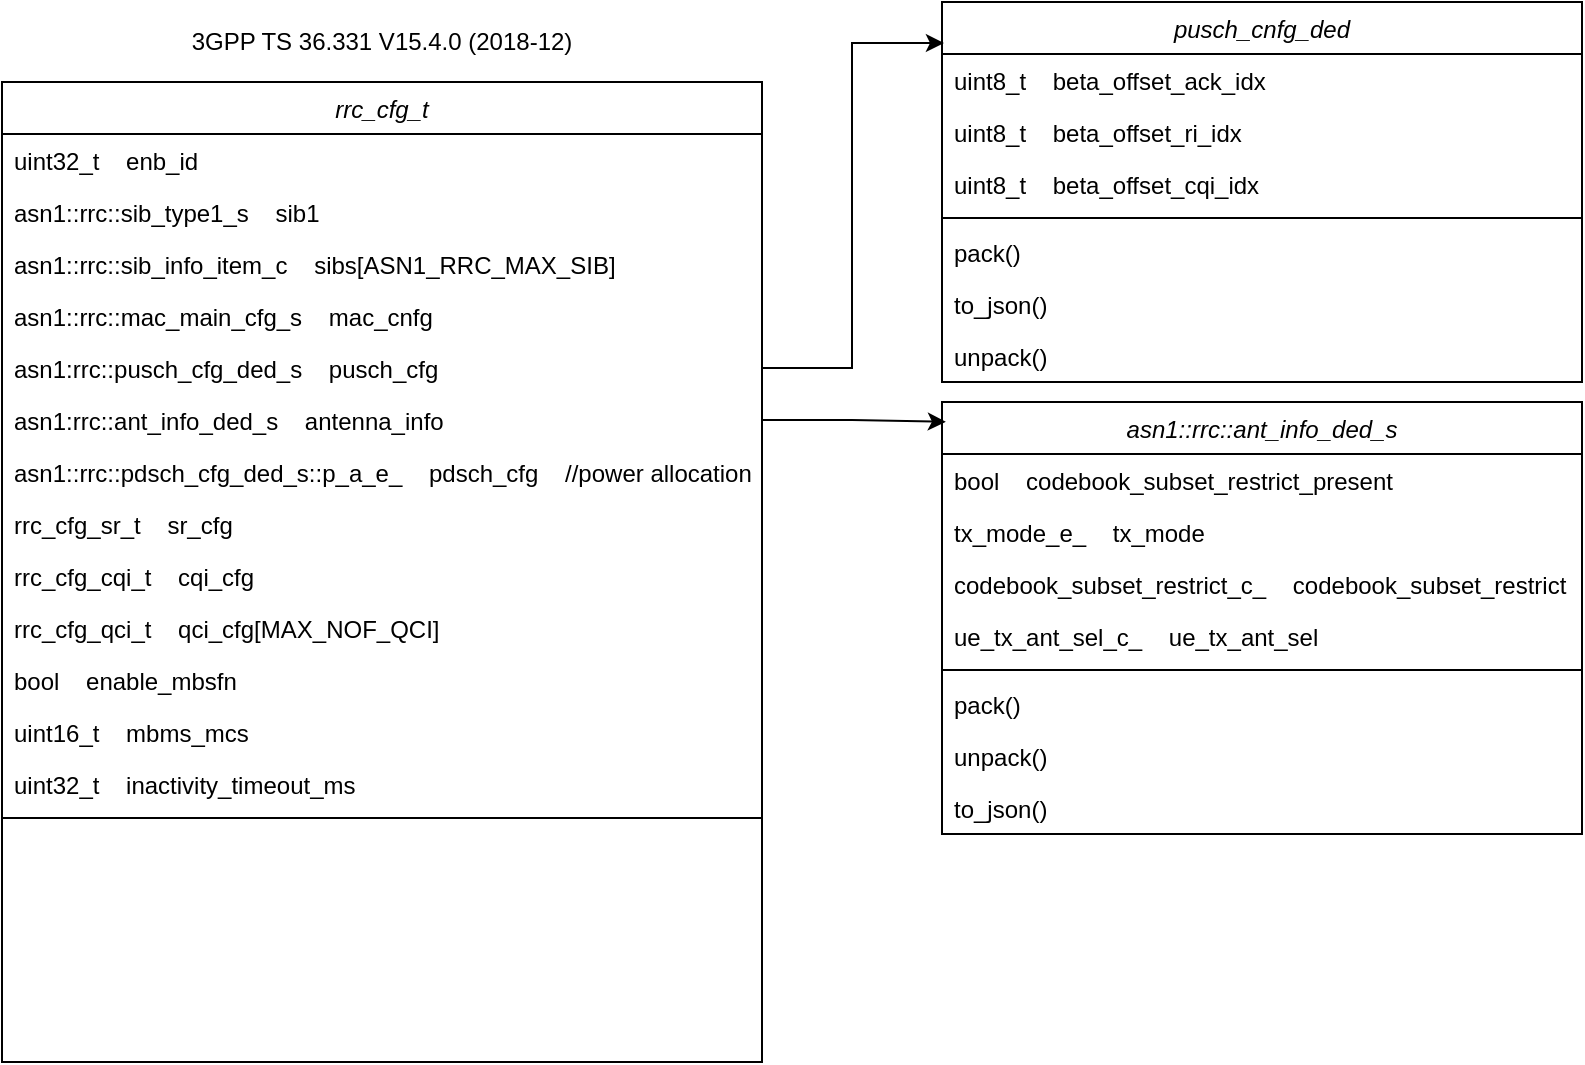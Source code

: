 <mxfile version="15.1.2" type="github">
  <diagram id="C5RBs43oDa-KdzZeNtuy" name="Page-1">
    <mxGraphModel dx="868" dy="590" grid="1" gridSize="10" guides="1" tooltips="1" connect="1" arrows="1" fold="1" page="1" pageScale="1" pageWidth="827" pageHeight="1169" math="0" shadow="0">
      <root>
        <mxCell id="WIyWlLk6GJQsqaUBKTNV-0" />
        <mxCell id="WIyWlLk6GJQsqaUBKTNV-1" parent="WIyWlLk6GJQsqaUBKTNV-0" />
        <mxCell id="zkfFHV4jXpPFQw0GAbJ--0" value="rrc_cfg_t" style="swimlane;fontStyle=2;align=center;verticalAlign=top;childLayout=stackLayout;horizontal=1;startSize=26;horizontalStack=0;resizeParent=1;resizeLast=0;collapsible=1;marginBottom=0;rounded=0;shadow=0;strokeWidth=1;" parent="WIyWlLk6GJQsqaUBKTNV-1" vertex="1">
          <mxGeometry x="160" y="50" width="380" height="490" as="geometry">
            <mxRectangle x="230" y="140" width="160" height="26" as="alternateBounds" />
          </mxGeometry>
        </mxCell>
        <mxCell id="zkfFHV4jXpPFQw0GAbJ--1" value="uint32_t    enb_id" style="text;align=left;verticalAlign=top;spacingLeft=4;spacingRight=4;overflow=hidden;rotatable=0;points=[[0,0.5],[1,0.5]];portConstraint=eastwest;" parent="zkfFHV4jXpPFQw0GAbJ--0" vertex="1">
          <mxGeometry y="26" width="380" height="26" as="geometry" />
        </mxCell>
        <mxCell id="zkfFHV4jXpPFQw0GAbJ--2" value="asn1::rrc::sib_type1_s    sib1" style="text;align=left;verticalAlign=top;spacingLeft=4;spacingRight=4;overflow=hidden;rotatable=0;points=[[0,0.5],[1,0.5]];portConstraint=eastwest;rounded=0;shadow=0;html=0;" parent="zkfFHV4jXpPFQw0GAbJ--0" vertex="1">
          <mxGeometry y="52" width="380" height="26" as="geometry" />
        </mxCell>
        <mxCell id="zkfFHV4jXpPFQw0GAbJ--3" value="asn1::rrc::sib_info_item_c    sibs[ASN1_RRC_MAX_SIB]" style="text;align=left;verticalAlign=top;spacingLeft=4;spacingRight=4;overflow=hidden;rotatable=0;points=[[0,0.5],[1,0.5]];portConstraint=eastwest;rounded=0;shadow=0;html=0;" parent="zkfFHV4jXpPFQw0GAbJ--0" vertex="1">
          <mxGeometry y="78" width="380" height="26" as="geometry" />
        </mxCell>
        <mxCell id="nFH6u634W5SgRfGMAc9s-0" value="asn1::rrc::mac_main_cfg_s    mac_cnfg" style="text;align=left;verticalAlign=top;spacingLeft=4;spacingRight=4;overflow=hidden;rotatable=0;points=[[0,0.5],[1,0.5]];portConstraint=eastwest;rounded=0;shadow=0;html=0;" parent="zkfFHV4jXpPFQw0GAbJ--0" vertex="1">
          <mxGeometry y="104" width="380" height="26" as="geometry" />
        </mxCell>
        <mxCell id="nFH6u634W5SgRfGMAc9s-1" value="asn1:rrc::pusch_cfg_ded_s    pusch_cfg" style="text;align=left;verticalAlign=top;spacingLeft=4;spacingRight=4;overflow=hidden;rotatable=0;points=[[0,0.5],[1,0.5]];portConstraint=eastwest;rounded=0;shadow=0;html=0;" parent="zkfFHV4jXpPFQw0GAbJ--0" vertex="1">
          <mxGeometry y="130" width="380" height="26" as="geometry" />
        </mxCell>
        <mxCell id="YdF03q558E9KKeU0JVHB-0" value="asn1:rrc::ant_info_ded_s    antenna_info" style="text;align=left;verticalAlign=top;spacingLeft=4;spacingRight=4;overflow=hidden;rotatable=0;points=[[0,0.5],[1,0.5]];portConstraint=eastwest;rounded=0;shadow=0;html=0;" parent="zkfFHV4jXpPFQw0GAbJ--0" vertex="1">
          <mxGeometry y="156" width="380" height="26" as="geometry" />
        </mxCell>
        <mxCell id="hvT69wwBM6KvmneFS_yE-0" value="asn1::rrc::pdsch_cfg_ded_s::p_a_e_    pdsch_cfg    //power allocation" style="text;align=left;verticalAlign=top;spacingLeft=4;spacingRight=4;overflow=hidden;rotatable=0;points=[[0,0.5],[1,0.5]];portConstraint=eastwest;rounded=0;shadow=0;html=0;" vertex="1" parent="zkfFHV4jXpPFQw0GAbJ--0">
          <mxGeometry y="182" width="380" height="26" as="geometry" />
        </mxCell>
        <mxCell id="hvT69wwBM6KvmneFS_yE-2" value="rrc_cfg_sr_t    sr_cfg" style="text;align=left;verticalAlign=top;spacingLeft=4;spacingRight=4;overflow=hidden;rotatable=0;points=[[0,0.5],[1,0.5]];portConstraint=eastwest;rounded=0;shadow=0;html=0;" vertex="1" parent="zkfFHV4jXpPFQw0GAbJ--0">
          <mxGeometry y="208" width="380" height="26" as="geometry" />
        </mxCell>
        <mxCell id="hvT69wwBM6KvmneFS_yE-3" value="rrc_cfg_cqi_t    cqi_cfg" style="text;align=left;verticalAlign=top;spacingLeft=4;spacingRight=4;overflow=hidden;rotatable=0;points=[[0,0.5],[1,0.5]];portConstraint=eastwest;rounded=0;shadow=0;html=0;" vertex="1" parent="zkfFHV4jXpPFQw0GAbJ--0">
          <mxGeometry y="234" width="380" height="26" as="geometry" />
        </mxCell>
        <mxCell id="hvT69wwBM6KvmneFS_yE-4" value="rrc_cfg_qci_t    qci_cfg[MAX_NOF_QCI]&#xa;" style="text;align=left;verticalAlign=top;spacingLeft=4;spacingRight=4;overflow=hidden;rotatable=0;points=[[0,0.5],[1,0.5]];portConstraint=eastwest;rounded=0;shadow=0;html=0;" vertex="1" parent="zkfFHV4jXpPFQw0GAbJ--0">
          <mxGeometry y="260" width="380" height="26" as="geometry" />
        </mxCell>
        <mxCell id="hvT69wwBM6KvmneFS_yE-5" value="bool    enable_mbsfn" style="text;align=left;verticalAlign=top;spacingLeft=4;spacingRight=4;overflow=hidden;rotatable=0;points=[[0,0.5],[1,0.5]];portConstraint=eastwest;rounded=0;shadow=0;html=0;" vertex="1" parent="zkfFHV4jXpPFQw0GAbJ--0">
          <mxGeometry y="286" width="380" height="26" as="geometry" />
        </mxCell>
        <mxCell id="hvT69wwBM6KvmneFS_yE-6" value="uint16_t    mbms_mcs" style="text;align=left;verticalAlign=top;spacingLeft=4;spacingRight=4;overflow=hidden;rotatable=0;points=[[0,0.5],[1,0.5]];portConstraint=eastwest;rounded=0;shadow=0;html=0;" vertex="1" parent="zkfFHV4jXpPFQw0GAbJ--0">
          <mxGeometry y="312" width="380" height="26" as="geometry" />
        </mxCell>
        <mxCell id="hvT69wwBM6KvmneFS_yE-7" value="uint32_t    inactivity_timeout_ms" style="text;align=left;verticalAlign=top;spacingLeft=4;spacingRight=4;overflow=hidden;rotatable=0;points=[[0,0.5],[1,0.5]];portConstraint=eastwest;rounded=0;shadow=0;html=0;" vertex="1" parent="zkfFHV4jXpPFQw0GAbJ--0">
          <mxGeometry y="338" width="380" height="26" as="geometry" />
        </mxCell>
        <mxCell id="zkfFHV4jXpPFQw0GAbJ--4" value="" style="line;html=1;strokeWidth=1;align=left;verticalAlign=middle;spacingTop=-1;spacingLeft=3;spacingRight=3;rotatable=0;labelPosition=right;points=[];portConstraint=eastwest;" parent="zkfFHV4jXpPFQw0GAbJ--0" vertex="1">
          <mxGeometry y="364" width="380" height="8" as="geometry" />
        </mxCell>
        <mxCell id="YdF03q558E9KKeU0JVHB-2" value="asn1::rrc::ant_info_ded_s" style="swimlane;fontStyle=2;align=center;verticalAlign=top;childLayout=stackLayout;horizontal=1;startSize=26;horizontalStack=0;resizeParent=1;resizeLast=0;collapsible=1;marginBottom=0;rounded=0;shadow=0;strokeWidth=1;" parent="WIyWlLk6GJQsqaUBKTNV-1" vertex="1">
          <mxGeometry x="630" y="210" width="320" height="216" as="geometry">
            <mxRectangle x="230" y="140" width="160" height="26" as="alternateBounds" />
          </mxGeometry>
        </mxCell>
        <mxCell id="YdF03q558E9KKeU0JVHB-4" value="bool    codebook_subset_restrict_present" style="text;align=left;verticalAlign=top;spacingLeft=4;spacingRight=4;overflow=hidden;rotatable=0;points=[[0,0.5],[1,0.5]];portConstraint=eastwest;rounded=0;shadow=0;html=0;" parent="YdF03q558E9KKeU0JVHB-2" vertex="1">
          <mxGeometry y="26" width="320" height="26" as="geometry" />
        </mxCell>
        <mxCell id="YdF03q558E9KKeU0JVHB-6" value="tx_mode_e_    tx_mode" style="text;align=left;verticalAlign=top;spacingLeft=4;spacingRight=4;overflow=hidden;rotatable=0;points=[[0,0.5],[1,0.5]];portConstraint=eastwest;rounded=0;shadow=0;html=0;" parent="YdF03q558E9KKeU0JVHB-2" vertex="1">
          <mxGeometry y="52" width="320" height="26" as="geometry" />
        </mxCell>
        <mxCell id="YdF03q558E9KKeU0JVHB-7" value="codebook_subset_restrict_c_    codebook_subset_restrict    " style="text;align=left;verticalAlign=top;spacingLeft=4;spacingRight=4;overflow=hidden;rotatable=0;points=[[0,0.5],[1,0.5]];portConstraint=eastwest;rounded=0;shadow=0;html=0;" parent="YdF03q558E9KKeU0JVHB-2" vertex="1">
          <mxGeometry y="78" width="320" height="26" as="geometry" />
        </mxCell>
        <mxCell id="YdF03q558E9KKeU0JVHB-8" value="ue_tx_ant_sel_c_    ue_tx_ant_sel" style="text;align=left;verticalAlign=top;spacingLeft=4;spacingRight=4;overflow=hidden;rotatable=0;points=[[0,0.5],[1,0.5]];portConstraint=eastwest;rounded=0;shadow=0;html=0;" parent="YdF03q558E9KKeU0JVHB-2" vertex="1">
          <mxGeometry y="104" width="320" height="26" as="geometry" />
        </mxCell>
        <mxCell id="YdF03q558E9KKeU0JVHB-9" value="" style="line;html=1;strokeWidth=1;align=left;verticalAlign=middle;spacingTop=-1;spacingLeft=3;spacingRight=3;rotatable=0;labelPosition=right;points=[];portConstraint=eastwest;" parent="YdF03q558E9KKeU0JVHB-2" vertex="1">
          <mxGeometry y="130" width="320" height="8" as="geometry" />
        </mxCell>
        <mxCell id="YdF03q558E9KKeU0JVHB-10" value="pack()" style="text;align=left;verticalAlign=top;spacingLeft=4;spacingRight=4;overflow=hidden;rotatable=0;points=[[0,0.5],[1,0.5]];portConstraint=eastwest;rounded=0;shadow=0;html=0;" parent="YdF03q558E9KKeU0JVHB-2" vertex="1">
          <mxGeometry y="138" width="320" height="26" as="geometry" />
        </mxCell>
        <mxCell id="YdF03q558E9KKeU0JVHB-11" value="unpack()" style="text;align=left;verticalAlign=top;spacingLeft=4;spacingRight=4;overflow=hidden;rotatable=0;points=[[0,0.5],[1,0.5]];portConstraint=eastwest;rounded=0;shadow=0;html=0;" parent="YdF03q558E9KKeU0JVHB-2" vertex="1">
          <mxGeometry y="164" width="320" height="26" as="geometry" />
        </mxCell>
        <mxCell id="YdF03q558E9KKeU0JVHB-12" value="to_json()" style="text;align=left;verticalAlign=top;spacingLeft=4;spacingRight=4;overflow=hidden;rotatable=0;points=[[0,0.5],[1,0.5]];portConstraint=eastwest;rounded=0;shadow=0;html=0;" parent="YdF03q558E9KKeU0JVHB-2" vertex="1">
          <mxGeometry y="190" width="320" height="26" as="geometry" />
        </mxCell>
        <mxCell id="YdF03q558E9KKeU0JVHB-13" style="edgeStyle=orthogonalEdgeStyle;rounded=0;orthogonalLoop=1;jettySize=auto;html=1;exitX=1;exitY=0.5;exitDx=0;exitDy=0;entryX=0.006;entryY=0.046;entryDx=0;entryDy=0;entryPerimeter=0;" parent="WIyWlLk6GJQsqaUBKTNV-1" source="YdF03q558E9KKeU0JVHB-0" target="YdF03q558E9KKeU0JVHB-2" edge="1">
          <mxGeometry relative="1" as="geometry" />
        </mxCell>
        <mxCell id="hvT69wwBM6KvmneFS_yE-1" value="3GPP TS 36.331 V15.4.0 (2018-12)" style="text;html=1;strokeColor=none;fillColor=none;align=center;verticalAlign=middle;whiteSpace=wrap;rounded=0;" vertex="1" parent="WIyWlLk6GJQsqaUBKTNV-1">
          <mxGeometry x="235" y="20" width="230" height="20" as="geometry" />
        </mxCell>
        <mxCell id="hvT69wwBM6KvmneFS_yE-8" value="pusch_cnfg_ded" style="swimlane;fontStyle=2;align=center;verticalAlign=top;childLayout=stackLayout;horizontal=1;startSize=26;horizontalStack=0;resizeParent=1;resizeLast=0;collapsible=1;marginBottom=0;rounded=0;shadow=0;strokeWidth=1;" vertex="1" parent="WIyWlLk6GJQsqaUBKTNV-1">
          <mxGeometry x="630" y="10" width="320" height="190" as="geometry">
            <mxRectangle x="230" y="140" width="160" height="26" as="alternateBounds" />
          </mxGeometry>
        </mxCell>
        <mxCell id="hvT69wwBM6KvmneFS_yE-9" value="uint8_t    beta_offset_ack_idx" style="text;align=left;verticalAlign=top;spacingLeft=4;spacingRight=4;overflow=hidden;rotatable=0;points=[[0,0.5],[1,0.5]];portConstraint=eastwest;rounded=0;shadow=0;html=0;" vertex="1" parent="hvT69wwBM6KvmneFS_yE-8">
          <mxGeometry y="26" width="320" height="26" as="geometry" />
        </mxCell>
        <mxCell id="hvT69wwBM6KvmneFS_yE-10" value="uint8_t    beta_offset_ri_idx" style="text;align=left;verticalAlign=top;spacingLeft=4;spacingRight=4;overflow=hidden;rotatable=0;points=[[0,0.5],[1,0.5]];portConstraint=eastwest;rounded=0;shadow=0;html=0;" vertex="1" parent="hvT69wwBM6KvmneFS_yE-8">
          <mxGeometry y="52" width="320" height="26" as="geometry" />
        </mxCell>
        <mxCell id="hvT69wwBM6KvmneFS_yE-11" value="uint8_t    beta_offset_cqi_idx" style="text;align=left;verticalAlign=top;spacingLeft=4;spacingRight=4;overflow=hidden;rotatable=0;points=[[0,0.5],[1,0.5]];portConstraint=eastwest;rounded=0;shadow=0;html=0;" vertex="1" parent="hvT69wwBM6KvmneFS_yE-8">
          <mxGeometry y="78" width="320" height="26" as="geometry" />
        </mxCell>
        <mxCell id="hvT69wwBM6KvmneFS_yE-13" value="" style="line;html=1;strokeWidth=1;align=left;verticalAlign=middle;spacingTop=-1;spacingLeft=3;spacingRight=3;rotatable=0;labelPosition=right;points=[];portConstraint=eastwest;" vertex="1" parent="hvT69wwBM6KvmneFS_yE-8">
          <mxGeometry y="104" width="320" height="8" as="geometry" />
        </mxCell>
        <mxCell id="hvT69wwBM6KvmneFS_yE-18" value="pack()" style="text;align=left;verticalAlign=top;spacingLeft=4;spacingRight=4;overflow=hidden;rotatable=0;points=[[0,0.5],[1,0.5]];portConstraint=eastwest;rounded=0;shadow=0;html=0;" vertex="1" parent="hvT69wwBM6KvmneFS_yE-8">
          <mxGeometry y="112" width="320" height="26" as="geometry" />
        </mxCell>
        <mxCell id="hvT69wwBM6KvmneFS_yE-20" value="to_json()" style="text;align=left;verticalAlign=top;spacingLeft=4;spacingRight=4;overflow=hidden;rotatable=0;points=[[0,0.5],[1,0.5]];portConstraint=eastwest;rounded=0;shadow=0;html=0;" vertex="1" parent="hvT69wwBM6KvmneFS_yE-8">
          <mxGeometry y="138" width="320" height="26" as="geometry" />
        </mxCell>
        <mxCell id="hvT69wwBM6KvmneFS_yE-19" value="unpack()" style="text;align=left;verticalAlign=top;spacingLeft=4;spacingRight=4;overflow=hidden;rotatable=0;points=[[0,0.5],[1,0.5]];portConstraint=eastwest;rounded=0;shadow=0;html=0;" vertex="1" parent="hvT69wwBM6KvmneFS_yE-8">
          <mxGeometry y="164" width="320" height="26" as="geometry" />
        </mxCell>
        <mxCell id="hvT69wwBM6KvmneFS_yE-17" style="edgeStyle=orthogonalEdgeStyle;rounded=0;orthogonalLoop=1;jettySize=auto;html=1;exitX=1;exitY=0.5;exitDx=0;exitDy=0;entryX=0.003;entryY=0.108;entryDx=0;entryDy=0;entryPerimeter=0;" edge="1" parent="WIyWlLk6GJQsqaUBKTNV-1" source="nFH6u634W5SgRfGMAc9s-1" target="hvT69wwBM6KvmneFS_yE-8">
          <mxGeometry relative="1" as="geometry" />
        </mxCell>
      </root>
    </mxGraphModel>
  </diagram>
</mxfile>

